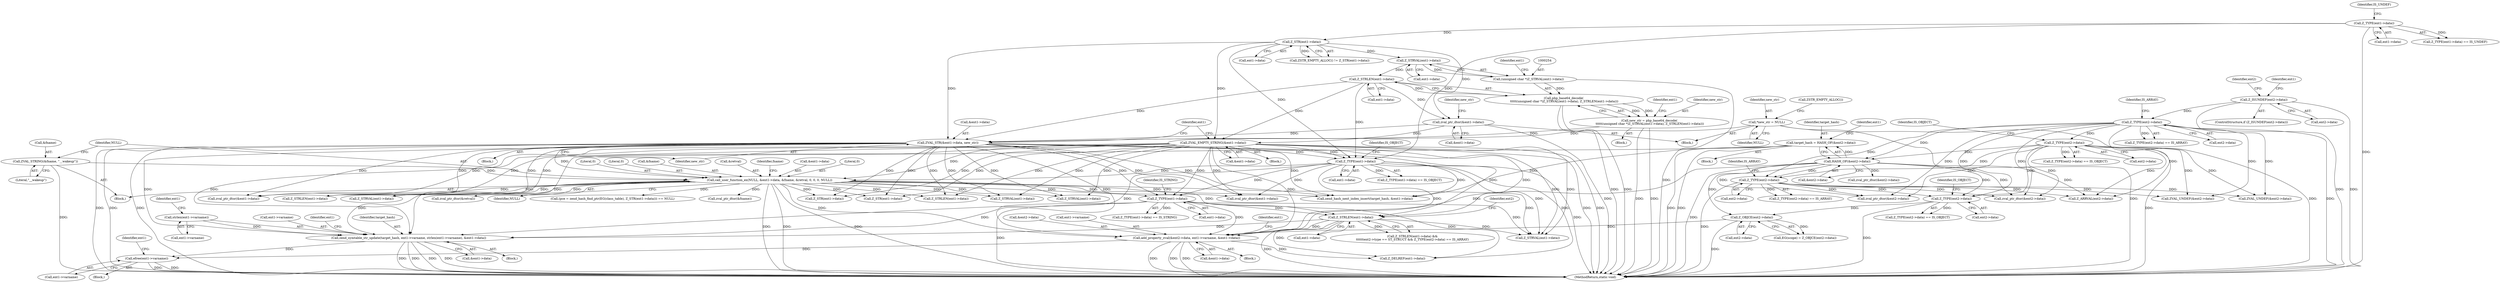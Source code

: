 digraph "0_php-src_8d2539fa0faf3f63e1d1e7635347c5b9e777d47b@API" {
"1000606" [label="(Call,efree(ent1->varname))"];
"1000593" [label="(Call,zend_symtable_str_update(target_hash, ent1->varname, strlen(ent1->varname), &ent1->data))"];
"1000364" [label="(Call,target_hash = HASH_OF(&ent2->data))"];
"1000366" [label="(Call,HASH_OF(&ent2->data))"];
"1000352" [label="(Call,Z_TYPE(ent2->data))"];
"1000336" [label="(Call,Z_ISUNDEF(ent2->data))"];
"1000358" [label="(Call,Z_TYPE(ent2->data))"];
"1000598" [label="(Call,strlen(ent1->varname))"];
"1000279" [label="(Call,ZVAL_EMPTY_STRING(&ent1->data))"];
"1000259" [label="(Call,Z_STRLEN(ent1->data))"];
"1000255" [label="(Call,Z_STRVAL(ent1->data))"];
"1000245" [label="(Call,Z_STR(ent1->data))"];
"1000203" [label="(Call,Z_TYPE(ent1->data))"];
"1000263" [label="(Call,zval_ptr_dtor(&ent1->data))"];
"1000286" [label="(Call,Z_TYPE(ent1->data))"];
"1000271" [label="(Call,ZVAL_STR(&ent1->data, new_str))"];
"1000250" [label="(Call,new_str = php_base64_decode(\n \t\t\t\t\t(unsigned char *)Z_STRVAL(ent1->data), Z_STRLEN(ent1->data)))"];
"1000252" [label="(Call,php_base64_decode(\n \t\t\t\t\t(unsigned char *)Z_STRVAL(ent1->data), Z_STRLEN(ent1->data)))"];
"1000253" [label="(Call,(unsigned char *)Z_STRVAL(ent1->data))"];
"1000239" [label="(Call,*new_str = NULL)"];
"1000392" [label="(Call,Z_STRLEN(ent1->data))"];
"1000386" [label="(Call,Z_TYPE(ent1->data))"];
"1000298" [label="(Call,call_user_function_ex(NULL, &ent1->data, &fname, &retval, 0, 0, 0, NULL))"];
"1000294" [label="(Call,ZVAL_STRING(&fname, \"__wakeup\"))"];
"1000571" [label="(Call,add_property_zval(&ent2->data, ent1->varname, &ent1->data))"];
"1000567" [label="(Call,Z_OBJCE(ent2->data))"];
"1000553" [label="(Call,Z_TYPE(ent2->data))"];
"1000403" [label="(Call,Z_TYPE(ent2->data))"];
"1000404" [label="(Call,ent2->data)"];
"1000246" [label="(Call,ent1->data)"];
"1000244" [label="(Call,ZSTR_EMPTY_ALLOC())"];
"1000354" [label="(Identifier,ent2)"];
"1000249" [label="(Block,)"];
"1000272" [label="(Call,&ent1->data)"];
"1000607" [label="(Call,ent1->varname)"];
"1000363" [label="(Block,)"];
"1000314" [label="(Identifier,fname)"];
"1000386" [label="(Call,Z_TYPE(ent1->data))"];
"1000251" [label="(Identifier,new_str)"];
"1000300" [label="(Call,&ent1->data)"];
"1000266" [label="(Identifier,ent1)"];
"1000572" [label="(Call,&ent2->data)"];
"1000571" [label="(Call,add_property_zval(&ent2->data, ent1->varname, &ent1->data))"];
"1000351" [label="(Call,Z_TYPE(ent2->data) == IS_ARRAY)"];
"1000239" [label="(Call,*new_str = NULL)"];
"1000280" [label="(Call,&ent1->data)"];
"1000513" [label="(Call,Z_ARRVAL(ent2->data))"];
"1000297" [label="(Literal,\"__wakeup\")"];
"1000276" [label="(Identifier,new_str)"];
"1000364" [label="(Call,target_hash = HASH_OF(&ent2->data))"];
"1000567" [label="(Call,Z_OBJCE(ent2->data))"];
"1000241" [label="(Identifier,NULL)"];
"1000393" [label="(Call,ent1->data)"];
"1000392" [label="(Call,Z_STRLEN(ent1->data))"];
"1000576" [label="(Call,ent1->varname)"];
"1000335" [label="(ControlStructure,if (Z_ISUNDEF(ent2->data)))"];
"1000385" [label="(Call,Z_TYPE(ent1->data) == IS_STRING)"];
"1000579" [label="(Call,&ent1->data)"];
"1000602" [label="(Call,&ent1->data)"];
"1000344" [label="(Identifier,ent1)"];
"1000259" [label="(Call,Z_STRLEN(ent1->data))"];
"1000391" [label="(Call,Z_STRLEN(ent1->data) &&\n\t\t\t\t\t\tent2->type == ST_STRUCT && Z_TYPE(ent2->data) == IS_ARRAY)"];
"1000375" [label="(Block,)"];
"1000261" [label="(Identifier,ent1)"];
"1000203" [label="(Call,Z_TYPE(ent1->data))"];
"1000312" [label="(Call,zval_ptr_dtor(&fname))"];
"1000558" [label="(Block,)"];
"1000240" [label="(Identifier,new_str)"];
"1000260" [label="(Call,ent1->data)"];
"1000252" [label="(Call,php_base64_decode(\n \t\t\t\t\t(unsigned char *)Z_STRVAL(ent1->data), Z_STRLEN(ent1->data)))"];
"1000608" [label="(Identifier,ent1)"];
"1000366" [label="(Call,HASH_OF(&ent2->data))"];
"1000557" [label="(Identifier,IS_OBJECT)"];
"1000298" [label="(Call,call_user_function_ex(NULL, &ent1->data, &fname, &retval, 0, 0, 0, NULL))"];
"1000473" [label="(Call,Z_STRVAL(ent1->data))"];
"1000207" [label="(Identifier,IS_UNDEF)"];
"1000341" [label="(Call,zval_ptr_dtor(&ent1->data))"];
"1000263" [label="(Call,zval_ptr_dtor(&ent1->data))"];
"1000204" [label="(Call,ent1->data)"];
"1000285" [label="(Call,Z_TYPE(ent1->data) == IS_OBJECT)"];
"1000593" [label="(Call,zend_symtable_str_update(target_hash, ent1->varname, strlen(ent1->varname), &ent1->data))"];
"1000269" [label="(Identifier,new_str)"];
"1000295" [label="(Call,&fname)"];
"1000255" [label="(Call,Z_STRVAL(ent1->data))"];
"1000256" [label="(Call,ent1->data)"];
"1000352" [label="(Call,Z_TYPE(ent2->data))"];
"1000279" [label="(Call,ZVAL_EMPTY_STRING(&ent1->data))"];
"1000612" [label="(Call,zend_hash_next_index_insert(target_hash, &ent1->data))"];
"1000459" [label="(Call,zval_ptr_dtor(&ent2->data))"];
"1000250" [label="(Call,new_str = php_base64_decode(\n \t\t\t\t\t(unsigned char *)Z_STRVAL(ent1->data), Z_STRLEN(ent1->data)))"];
"1000365" [label="(Identifier,target_hash)"];
"1000337" [label="(Call,ent2->data)"];
"1000336" [label="(Call,Z_ISUNDEF(ent2->data))"];
"1000373" [label="(Identifier,ent1)"];
"1000237" [label="(Block,)"];
"1000554" [label="(Call,ent2->data)"];
"1000583" [label="(Call,Z_DELREF(ent1->data))"];
"1000315" [label="(Call,zval_ptr_dtor(&retval))"];
"1000553" [label="(Call,Z_TYPE(ent2->data))"];
"1000353" [label="(Call,ent2->data)"];
"1000504" [label="(Call,Z_STRVAL(ent1->data))"];
"1000545" [label="(Call,zval_ptr_dtor(&ent1->data))"];
"1000387" [label="(Call,ent1->data)"];
"1000253" [label="(Call,(unsigned char *)Z_STRVAL(ent1->data))"];
"1000619" [label="(Identifier,ent1)"];
"1000270" [label="(Block,)"];
"1000552" [label="(Call,Z_TYPE(ent2->data) == IS_OBJECT)"];
"1000598" [label="(Call,strlen(ent1->varname))"];
"1000308" [label="(Literal,0)"];
"1000464" [label="(Call,ZVAL_UNDEF(&ent2->data))"];
"1000671" [label="(MethodReturn,static void)"];
"1000311" [label="(Identifier,NULL)"];
"1000356" [label="(Identifier,IS_ARRAY)"];
"1000357" [label="(Call,Z_TYPE(ent2->data) == IS_OBJECT)"];
"1000310" [label="(Literal,0)"];
"1000495" [label="(Call,ZVAL_UNDEF(&ent2->data))"];
"1000202" [label="(Call,Z_TYPE(ent1->data) == IS_UNDEF)"];
"1000309" [label="(Literal,0)"];
"1000287" [label="(Call,ent1->data)"];
"1000407" [label="(Identifier,IS_ARRAY)"];
"1000367" [label="(Call,&ent2->data)"];
"1000564" [label="(Call,EG(scope) = Z_OBJCE(ent2->data))"];
"1000414" [label="(Call,Z_STRVAL(ent1->data))"];
"1000304" [label="(Call,&fname)"];
"1000604" [label="(Identifier,ent1)"];
"1000585" [label="(Identifier,ent1)"];
"1000390" [label="(Identifier,IS_STRING)"];
"1000286" [label="(Call,Z_TYPE(ent1->data))"];
"1000403" [label="(Call,Z_TYPE(ent2->data))"];
"1000243" [label="(Call,ZSTR_EMPTY_ALLOC() != Z_STR(ent1->data))"];
"1000490" [label="(Call,zval_ptr_dtor(&ent2->data))"];
"1000299" [label="(Identifier,NULL)"];
"1000291" [label="(Block,)"];
"1000594" [label="(Identifier,target_hash)"];
"1000529" [label="(Call,Z_STRLEN(ent1->data))"];
"1000533" [label="(Call,zval_ptr_dtor(&ent2->data))"];
"1000399" [label="(Identifier,ent2)"];
"1000428" [label="(Call,(pce = zend_hash_find_ptr(EG(class_table), Z_STR(ent1->data))) == NULL)"];
"1000595" [label="(Call,ent1->varname)"];
"1000294" [label="(Call,ZVAL_STRING(&fname, \"__wakeup\"))"];
"1000359" [label="(Call,ent2->data)"];
"1000525" [label="(Call,Z_STRVAL(ent1->data))"];
"1000290" [label="(Identifier,IS_OBJECT)"];
"1000606" [label="(Call,efree(ent1->varname))"];
"1000271" [label="(Call,ZVAL_STR(&ent1->data, new_str))"];
"1000423" [label="(Call,Z_STR(ent1->data))"];
"1000306" [label="(Call,&retval)"];
"1000288" [label="(Identifier,ent1)"];
"1000592" [label="(Block,)"];
"1000264" [label="(Call,&ent1->data)"];
"1000278" [label="(Block,)"];
"1000599" [label="(Call,ent1->varname)"];
"1000245" [label="(Call,Z_STR(ent1->data))"];
"1000434" [label="(Call,Z_STR(ent1->data))"];
"1000402" [label="(Call,Z_TYPE(ent2->data) == IS_ARRAY)"];
"1000568" [label="(Call,ent2->data)"];
"1000418" [label="(Call,Z_STRLEN(ent1->data))"];
"1000362" [label="(Identifier,IS_OBJECT)"];
"1000358" [label="(Call,Z_TYPE(ent2->data))"];
"1000606" -> "1000375"  [label="AST: "];
"1000606" -> "1000607"  [label="CFG: "];
"1000607" -> "1000606"  [label="AST: "];
"1000619" -> "1000606"  [label="CFG: "];
"1000606" -> "1000671"  [label="DDG: "];
"1000606" -> "1000671"  [label="DDG: "];
"1000593" -> "1000606"  [label="DDG: "];
"1000571" -> "1000606"  [label="DDG: "];
"1000593" -> "1000592"  [label="AST: "];
"1000593" -> "1000602"  [label="CFG: "];
"1000594" -> "1000593"  [label="AST: "];
"1000595" -> "1000593"  [label="AST: "];
"1000598" -> "1000593"  [label="AST: "];
"1000602" -> "1000593"  [label="AST: "];
"1000608" -> "1000593"  [label="CFG: "];
"1000593" -> "1000671"  [label="DDG: "];
"1000593" -> "1000671"  [label="DDG: "];
"1000593" -> "1000671"  [label="DDG: "];
"1000593" -> "1000671"  [label="DDG: "];
"1000364" -> "1000593"  [label="DDG: "];
"1000598" -> "1000593"  [label="DDG: "];
"1000279" -> "1000593"  [label="DDG: "];
"1000286" -> "1000593"  [label="DDG: "];
"1000392" -> "1000593"  [label="DDG: "];
"1000386" -> "1000593"  [label="DDG: "];
"1000298" -> "1000593"  [label="DDG: "];
"1000271" -> "1000593"  [label="DDG: "];
"1000364" -> "1000363"  [label="AST: "];
"1000364" -> "1000366"  [label="CFG: "];
"1000365" -> "1000364"  [label="AST: "];
"1000366" -> "1000364"  [label="AST: "];
"1000373" -> "1000364"  [label="CFG: "];
"1000364" -> "1000671"  [label="DDG: "];
"1000364" -> "1000671"  [label="DDG: "];
"1000366" -> "1000364"  [label="DDG: "];
"1000364" -> "1000612"  [label="DDG: "];
"1000366" -> "1000367"  [label="CFG: "];
"1000367" -> "1000366"  [label="AST: "];
"1000366" -> "1000671"  [label="DDG: "];
"1000352" -> "1000366"  [label="DDG: "];
"1000358" -> "1000366"  [label="DDG: "];
"1000366" -> "1000403"  [label="DDG: "];
"1000366" -> "1000459"  [label="DDG: "];
"1000366" -> "1000490"  [label="DDG: "];
"1000366" -> "1000513"  [label="DDG: "];
"1000366" -> "1000533"  [label="DDG: "];
"1000366" -> "1000553"  [label="DDG: "];
"1000366" -> "1000567"  [label="DDG: "];
"1000366" -> "1000571"  [label="DDG: "];
"1000352" -> "1000351"  [label="AST: "];
"1000352" -> "1000353"  [label="CFG: "];
"1000353" -> "1000352"  [label="AST: "];
"1000356" -> "1000352"  [label="CFG: "];
"1000352" -> "1000671"  [label="DDG: "];
"1000352" -> "1000351"  [label="DDG: "];
"1000336" -> "1000352"  [label="DDG: "];
"1000352" -> "1000358"  [label="DDG: "];
"1000352" -> "1000403"  [label="DDG: "];
"1000352" -> "1000459"  [label="DDG: "];
"1000352" -> "1000464"  [label="DDG: "];
"1000352" -> "1000490"  [label="DDG: "];
"1000352" -> "1000495"  [label="DDG: "];
"1000352" -> "1000513"  [label="DDG: "];
"1000352" -> "1000553"  [label="DDG: "];
"1000336" -> "1000335"  [label="AST: "];
"1000336" -> "1000337"  [label="CFG: "];
"1000337" -> "1000336"  [label="AST: "];
"1000344" -> "1000336"  [label="CFG: "];
"1000354" -> "1000336"  [label="CFG: "];
"1000336" -> "1000671"  [label="DDG: "];
"1000336" -> "1000671"  [label="DDG: "];
"1000358" -> "1000357"  [label="AST: "];
"1000358" -> "1000359"  [label="CFG: "];
"1000359" -> "1000358"  [label="AST: "];
"1000362" -> "1000358"  [label="CFG: "];
"1000358" -> "1000671"  [label="DDG: "];
"1000358" -> "1000357"  [label="DDG: "];
"1000358" -> "1000403"  [label="DDG: "];
"1000358" -> "1000459"  [label="DDG: "];
"1000358" -> "1000464"  [label="DDG: "];
"1000358" -> "1000490"  [label="DDG: "];
"1000358" -> "1000495"  [label="DDG: "];
"1000358" -> "1000513"  [label="DDG: "];
"1000358" -> "1000553"  [label="DDG: "];
"1000598" -> "1000599"  [label="CFG: "];
"1000599" -> "1000598"  [label="AST: "];
"1000604" -> "1000598"  [label="CFG: "];
"1000279" -> "1000278"  [label="AST: "];
"1000279" -> "1000280"  [label="CFG: "];
"1000280" -> "1000279"  [label="AST: "];
"1000288" -> "1000279"  [label="CFG: "];
"1000279" -> "1000671"  [label="DDG: "];
"1000279" -> "1000671"  [label="DDG: "];
"1000259" -> "1000279"  [label="DDG: "];
"1000263" -> "1000279"  [label="DDG: "];
"1000245" -> "1000279"  [label="DDG: "];
"1000279" -> "1000286"  [label="DDG: "];
"1000279" -> "1000298"  [label="DDG: "];
"1000279" -> "1000341"  [label="DDG: "];
"1000279" -> "1000386"  [label="DDG: "];
"1000279" -> "1000392"  [label="DDG: "];
"1000279" -> "1000414"  [label="DDG: "];
"1000279" -> "1000418"  [label="DDG: "];
"1000279" -> "1000423"  [label="DDG: "];
"1000279" -> "1000434"  [label="DDG: "];
"1000279" -> "1000473"  [label="DDG: "];
"1000279" -> "1000504"  [label="DDG: "];
"1000279" -> "1000525"  [label="DDG: "];
"1000279" -> "1000529"  [label="DDG: "];
"1000279" -> "1000545"  [label="DDG: "];
"1000279" -> "1000571"  [label="DDG: "];
"1000279" -> "1000612"  [label="DDG: "];
"1000259" -> "1000252"  [label="AST: "];
"1000259" -> "1000260"  [label="CFG: "];
"1000260" -> "1000259"  [label="AST: "];
"1000252" -> "1000259"  [label="CFG: "];
"1000259" -> "1000252"  [label="DDG: "];
"1000255" -> "1000259"  [label="DDG: "];
"1000259" -> "1000263"  [label="DDG: "];
"1000259" -> "1000271"  [label="DDG: "];
"1000259" -> "1000286"  [label="DDG: "];
"1000255" -> "1000253"  [label="AST: "];
"1000255" -> "1000256"  [label="CFG: "];
"1000256" -> "1000255"  [label="AST: "];
"1000253" -> "1000255"  [label="CFG: "];
"1000255" -> "1000253"  [label="DDG: "];
"1000245" -> "1000255"  [label="DDG: "];
"1000245" -> "1000243"  [label="AST: "];
"1000245" -> "1000246"  [label="CFG: "];
"1000246" -> "1000245"  [label="AST: "];
"1000243" -> "1000245"  [label="CFG: "];
"1000245" -> "1000243"  [label="DDG: "];
"1000203" -> "1000245"  [label="DDG: "];
"1000245" -> "1000263"  [label="DDG: "];
"1000245" -> "1000271"  [label="DDG: "];
"1000245" -> "1000286"  [label="DDG: "];
"1000203" -> "1000202"  [label="AST: "];
"1000203" -> "1000204"  [label="CFG: "];
"1000204" -> "1000203"  [label="AST: "];
"1000207" -> "1000203"  [label="CFG: "];
"1000203" -> "1000671"  [label="DDG: "];
"1000203" -> "1000202"  [label="DDG: "];
"1000203" -> "1000286"  [label="DDG: "];
"1000263" -> "1000237"  [label="AST: "];
"1000263" -> "1000264"  [label="CFG: "];
"1000264" -> "1000263"  [label="AST: "];
"1000269" -> "1000263"  [label="CFG: "];
"1000263" -> "1000671"  [label="DDG: "];
"1000263" -> "1000271"  [label="DDG: "];
"1000286" -> "1000285"  [label="AST: "];
"1000286" -> "1000287"  [label="CFG: "];
"1000287" -> "1000286"  [label="AST: "];
"1000290" -> "1000286"  [label="CFG: "];
"1000286" -> "1000671"  [label="DDG: "];
"1000286" -> "1000285"  [label="DDG: "];
"1000271" -> "1000286"  [label="DDG: "];
"1000286" -> "1000298"  [label="DDG: "];
"1000286" -> "1000341"  [label="DDG: "];
"1000286" -> "1000386"  [label="DDG: "];
"1000286" -> "1000414"  [label="DDG: "];
"1000286" -> "1000571"  [label="DDG: "];
"1000286" -> "1000583"  [label="DDG: "];
"1000286" -> "1000612"  [label="DDG: "];
"1000271" -> "1000270"  [label="AST: "];
"1000271" -> "1000276"  [label="CFG: "];
"1000272" -> "1000271"  [label="AST: "];
"1000276" -> "1000271"  [label="AST: "];
"1000288" -> "1000271"  [label="CFG: "];
"1000271" -> "1000671"  [label="DDG: "];
"1000271" -> "1000671"  [label="DDG: "];
"1000271" -> "1000671"  [label="DDG: "];
"1000250" -> "1000271"  [label="DDG: "];
"1000239" -> "1000271"  [label="DDG: "];
"1000271" -> "1000298"  [label="DDG: "];
"1000271" -> "1000341"  [label="DDG: "];
"1000271" -> "1000386"  [label="DDG: "];
"1000271" -> "1000392"  [label="DDG: "];
"1000271" -> "1000414"  [label="DDG: "];
"1000271" -> "1000418"  [label="DDG: "];
"1000271" -> "1000423"  [label="DDG: "];
"1000271" -> "1000434"  [label="DDG: "];
"1000271" -> "1000473"  [label="DDG: "];
"1000271" -> "1000504"  [label="DDG: "];
"1000271" -> "1000525"  [label="DDG: "];
"1000271" -> "1000529"  [label="DDG: "];
"1000271" -> "1000545"  [label="DDG: "];
"1000271" -> "1000571"  [label="DDG: "];
"1000271" -> "1000612"  [label="DDG: "];
"1000250" -> "1000249"  [label="AST: "];
"1000250" -> "1000252"  [label="CFG: "];
"1000251" -> "1000250"  [label="AST: "];
"1000252" -> "1000250"  [label="AST: "];
"1000266" -> "1000250"  [label="CFG: "];
"1000250" -> "1000671"  [label="DDG: "];
"1000250" -> "1000671"  [label="DDG: "];
"1000252" -> "1000250"  [label="DDG: "];
"1000252" -> "1000250"  [label="DDG: "];
"1000253" -> "1000252"  [label="AST: "];
"1000252" -> "1000671"  [label="DDG: "];
"1000252" -> "1000671"  [label="DDG: "];
"1000253" -> "1000252"  [label="DDG: "];
"1000254" -> "1000253"  [label="AST: "];
"1000261" -> "1000253"  [label="CFG: "];
"1000253" -> "1000671"  [label="DDG: "];
"1000239" -> "1000237"  [label="AST: "];
"1000239" -> "1000241"  [label="CFG: "];
"1000240" -> "1000239"  [label="AST: "];
"1000241" -> "1000239"  [label="AST: "];
"1000244" -> "1000239"  [label="CFG: "];
"1000239" -> "1000671"  [label="DDG: "];
"1000239" -> "1000671"  [label="DDG: "];
"1000392" -> "1000391"  [label="AST: "];
"1000392" -> "1000393"  [label="CFG: "];
"1000393" -> "1000392"  [label="AST: "];
"1000399" -> "1000392"  [label="CFG: "];
"1000391" -> "1000392"  [label="CFG: "];
"1000392" -> "1000671"  [label="DDG: "];
"1000392" -> "1000391"  [label="DDG: "];
"1000386" -> "1000392"  [label="DDG: "];
"1000298" -> "1000392"  [label="DDG: "];
"1000392" -> "1000414"  [label="DDG: "];
"1000392" -> "1000571"  [label="DDG: "];
"1000392" -> "1000583"  [label="DDG: "];
"1000386" -> "1000385"  [label="AST: "];
"1000386" -> "1000387"  [label="CFG: "];
"1000387" -> "1000386"  [label="AST: "];
"1000390" -> "1000386"  [label="CFG: "];
"1000386" -> "1000671"  [label="DDG: "];
"1000386" -> "1000385"  [label="DDG: "];
"1000298" -> "1000386"  [label="DDG: "];
"1000386" -> "1000414"  [label="DDG: "];
"1000386" -> "1000571"  [label="DDG: "];
"1000386" -> "1000583"  [label="DDG: "];
"1000298" -> "1000291"  [label="AST: "];
"1000298" -> "1000311"  [label="CFG: "];
"1000299" -> "1000298"  [label="AST: "];
"1000300" -> "1000298"  [label="AST: "];
"1000304" -> "1000298"  [label="AST: "];
"1000306" -> "1000298"  [label="AST: "];
"1000308" -> "1000298"  [label="AST: "];
"1000309" -> "1000298"  [label="AST: "];
"1000310" -> "1000298"  [label="AST: "];
"1000311" -> "1000298"  [label="AST: "];
"1000314" -> "1000298"  [label="CFG: "];
"1000298" -> "1000671"  [label="DDG: "];
"1000298" -> "1000671"  [label="DDG: "];
"1000298" -> "1000671"  [label="DDG: "];
"1000294" -> "1000298"  [label="DDG: "];
"1000298" -> "1000312"  [label="DDG: "];
"1000298" -> "1000315"  [label="DDG: "];
"1000298" -> "1000341"  [label="DDG: "];
"1000298" -> "1000414"  [label="DDG: "];
"1000298" -> "1000418"  [label="DDG: "];
"1000298" -> "1000423"  [label="DDG: "];
"1000298" -> "1000434"  [label="DDG: "];
"1000298" -> "1000428"  [label="DDG: "];
"1000298" -> "1000473"  [label="DDG: "];
"1000298" -> "1000504"  [label="DDG: "];
"1000298" -> "1000525"  [label="DDG: "];
"1000298" -> "1000529"  [label="DDG: "];
"1000298" -> "1000545"  [label="DDG: "];
"1000298" -> "1000571"  [label="DDG: "];
"1000298" -> "1000612"  [label="DDG: "];
"1000294" -> "1000291"  [label="AST: "];
"1000294" -> "1000297"  [label="CFG: "];
"1000295" -> "1000294"  [label="AST: "];
"1000297" -> "1000294"  [label="AST: "];
"1000299" -> "1000294"  [label="CFG: "];
"1000294" -> "1000671"  [label="DDG: "];
"1000571" -> "1000558"  [label="AST: "];
"1000571" -> "1000579"  [label="CFG: "];
"1000572" -> "1000571"  [label="AST: "];
"1000576" -> "1000571"  [label="AST: "];
"1000579" -> "1000571"  [label="AST: "];
"1000585" -> "1000571"  [label="CFG: "];
"1000571" -> "1000671"  [label="DDG: "];
"1000571" -> "1000671"  [label="DDG: "];
"1000571" -> "1000671"  [label="DDG: "];
"1000567" -> "1000571"  [label="DDG: "];
"1000571" -> "1000583"  [label="DDG: "];
"1000567" -> "1000564"  [label="AST: "];
"1000567" -> "1000568"  [label="CFG: "];
"1000568" -> "1000567"  [label="AST: "];
"1000564" -> "1000567"  [label="CFG: "];
"1000567" -> "1000671"  [label="DDG: "];
"1000567" -> "1000564"  [label="DDG: "];
"1000553" -> "1000567"  [label="DDG: "];
"1000553" -> "1000552"  [label="AST: "];
"1000553" -> "1000554"  [label="CFG: "];
"1000554" -> "1000553"  [label="AST: "];
"1000557" -> "1000553"  [label="CFG: "];
"1000553" -> "1000671"  [label="DDG: "];
"1000553" -> "1000552"  [label="DDG: "];
"1000403" -> "1000553"  [label="DDG: "];
"1000403" -> "1000402"  [label="AST: "];
"1000403" -> "1000404"  [label="CFG: "];
"1000404" -> "1000403"  [label="AST: "];
"1000407" -> "1000403"  [label="CFG: "];
"1000403" -> "1000671"  [label="DDG: "];
"1000403" -> "1000402"  [label="DDG: "];
"1000403" -> "1000459"  [label="DDG: "];
"1000403" -> "1000464"  [label="DDG: "];
"1000403" -> "1000490"  [label="DDG: "];
"1000403" -> "1000495"  [label="DDG: "];
"1000403" -> "1000513"  [label="DDG: "];
}
